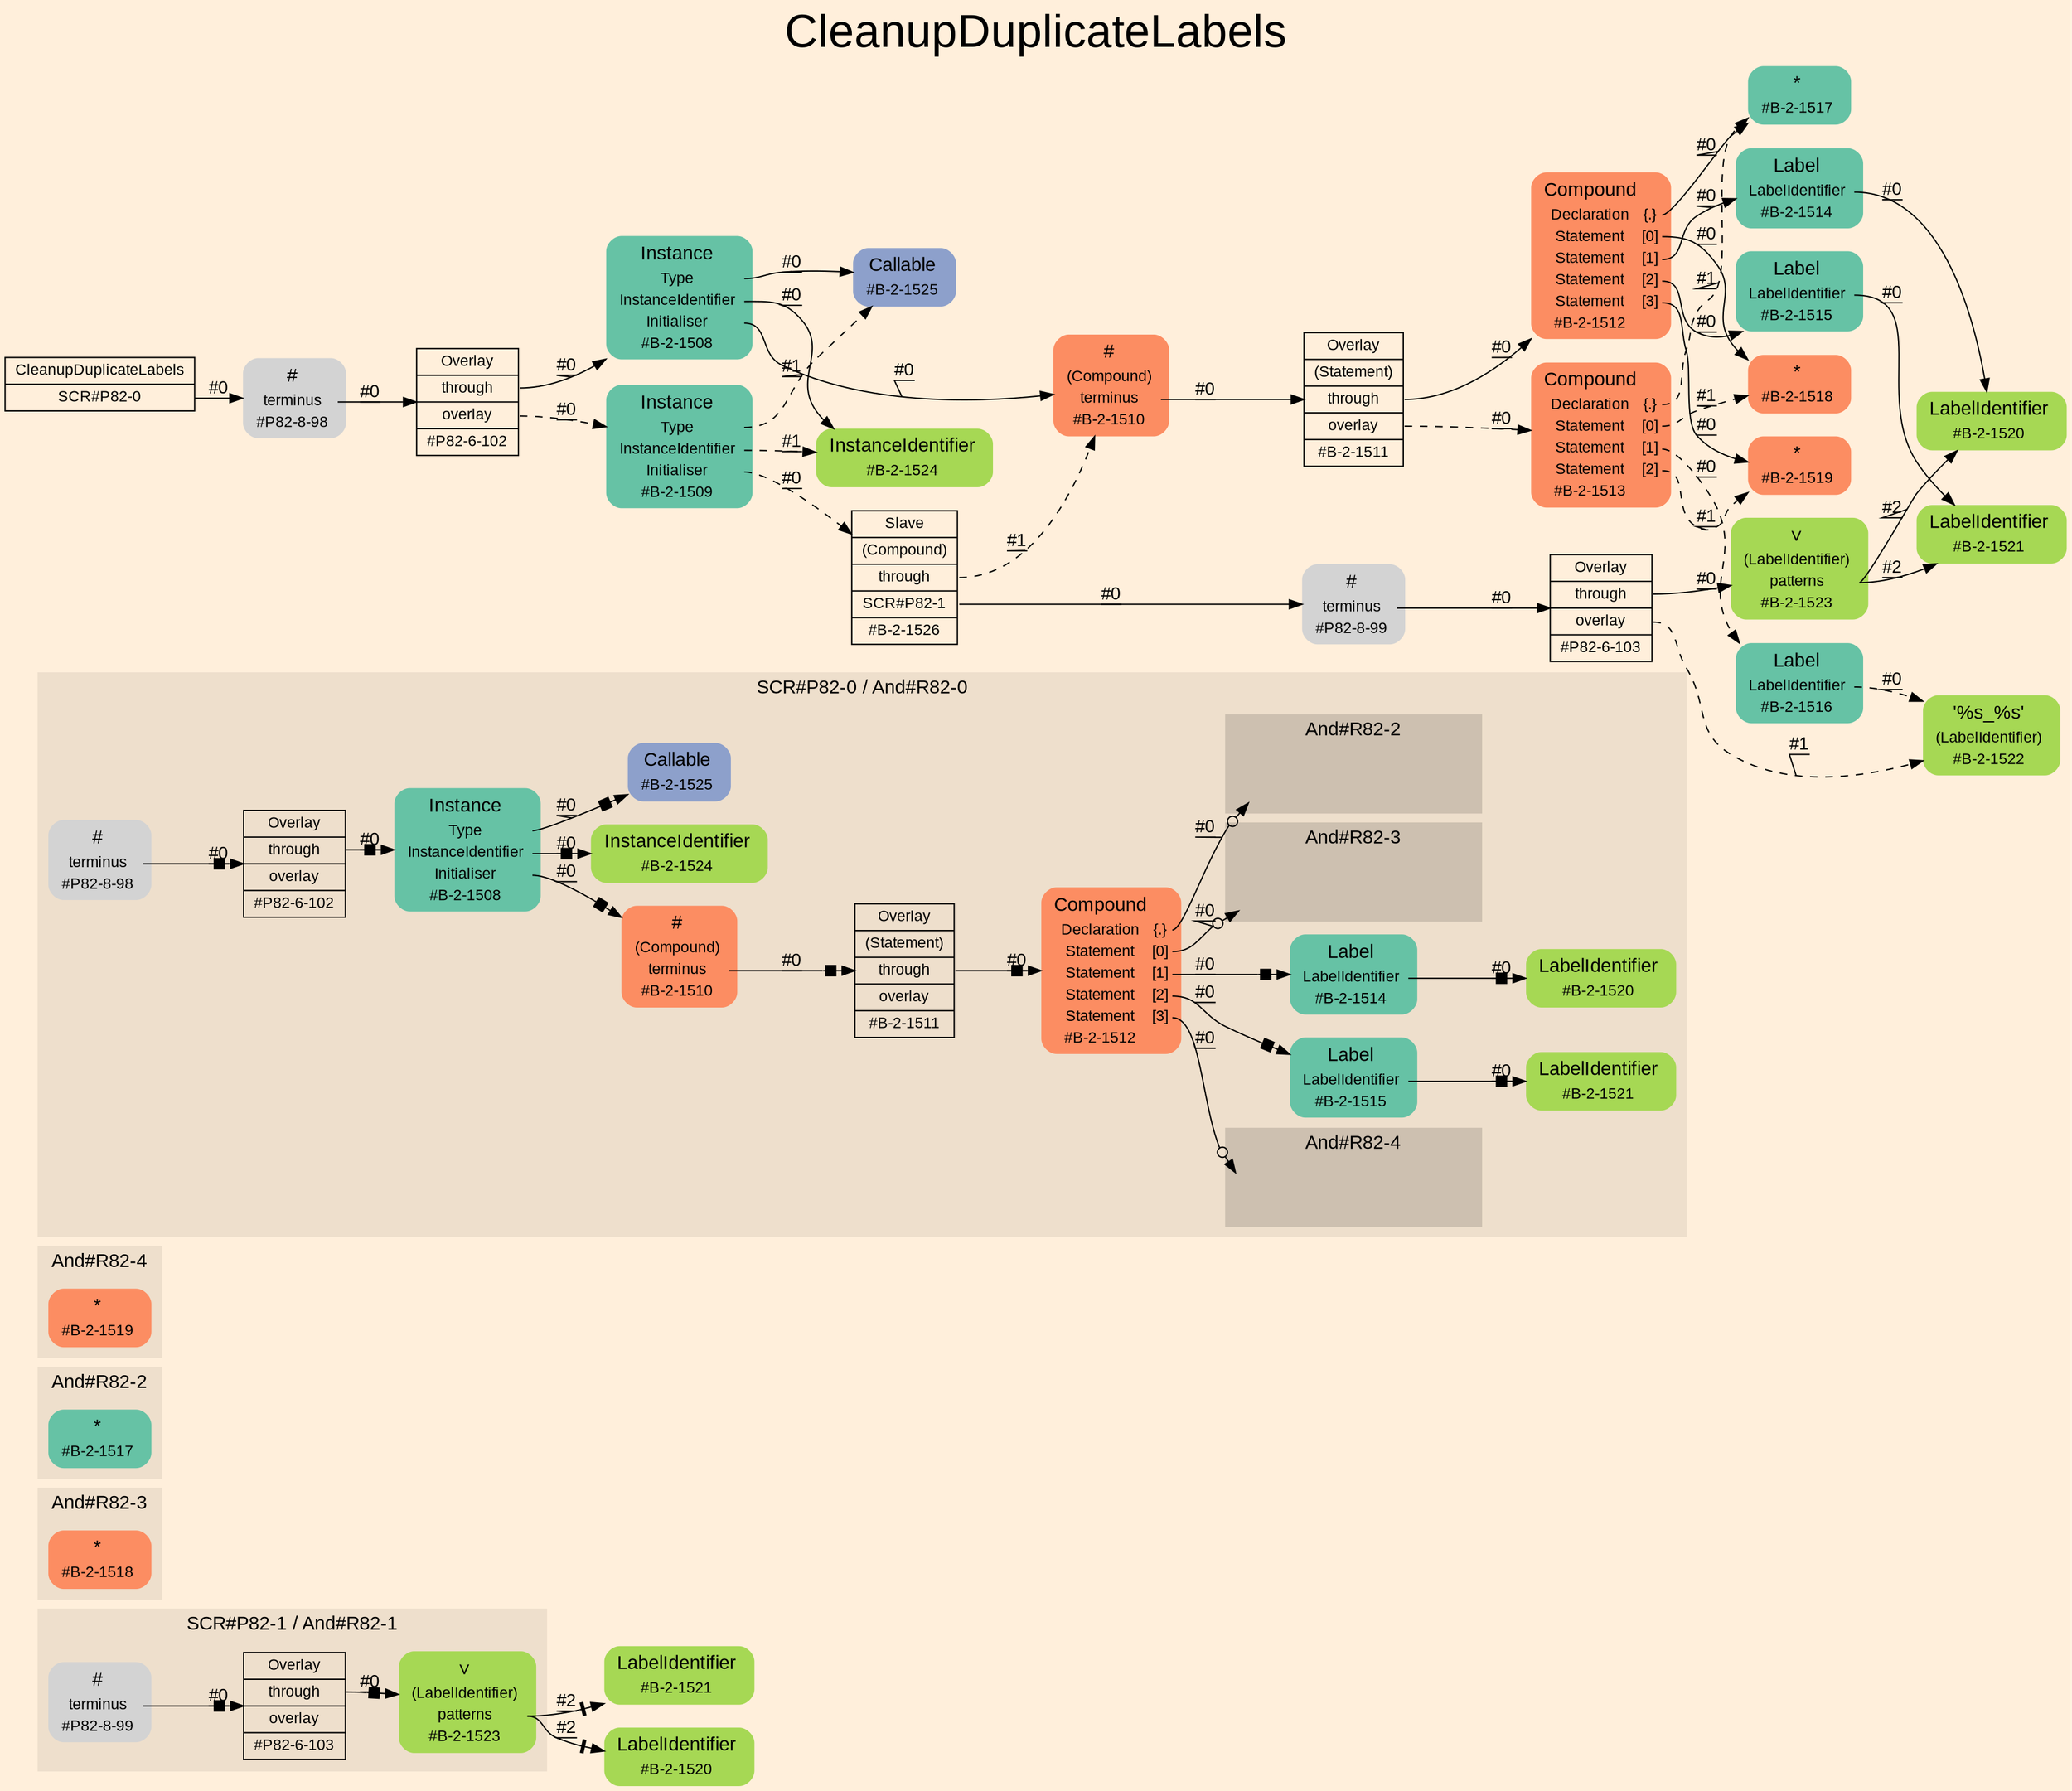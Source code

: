 digraph "CleanupDuplicateLabels" {
label = "CleanupDuplicateLabels"
labelloc = t
fontsize = "36"
graph [
    rankdir = "LR"
    ranksep = 0.3
    bgcolor = antiquewhite1
    color = black
    fontcolor = black
    fontname = "Arial"
];
node [
    fontname = "Arial"
];
edge [
    fontname = "Arial"
];

// -------------------- figure And#R82-1 --------------------
"And#R82-1 / #B-2-1521" [
    shape = "plaintext"
    fillcolor = "/set28/5"
    label = <<TABLE BORDER="0" CELLBORDER="0" CELLSPACING="0">
     <TR><TD><FONT POINT-SIZE="15.0">LabelIdentifier</FONT></TD><TD></TD></TR>
     <TR><TD>#B-2-1521</TD><TD PORT="port0"></TD></TR>
    </TABLE>>
    style = "rounded,filled"
    fontsize = "12"
];

"And#R82-1 / #B-2-1520" [
    shape = "plaintext"
    fillcolor = "/set28/5"
    label = <<TABLE BORDER="0" CELLBORDER="0" CELLSPACING="0">
     <TR><TD><FONT POINT-SIZE="15.0">LabelIdentifier</FONT></TD><TD></TD></TR>
     <TR><TD>#B-2-1520</TD><TD PORT="port0"></TD></TR>
    </TABLE>>
    style = "rounded,filled"
    fontsize = "12"
];

subgraph "clusterAnd#R82-1" {
    label = "SCR#P82-1 / And#R82-1"
    style = "filled"
    color = antiquewhite2
    fontsize = "15"
    "And#R82-1 / #B-2-1523" [
        shape = "plaintext"
        fillcolor = "/set28/5"
        label = <<TABLE BORDER="0" CELLBORDER="0" CELLSPACING="0">
         <TR><TD><FONT POINT-SIZE="15.0">∨</FONT></TD><TD></TD></TR>
         <TR><TD>(LabelIdentifier)</TD><TD PORT="port0"></TD></TR>
         <TR><TD>patterns</TD><TD PORT="port1"></TD></TR>
         <TR><TD>#B-2-1523</TD><TD PORT="port2"></TD></TR>
        </TABLE>>
        style = "rounded,filled"
        fontsize = "12"
    ];
    
    "And#R82-1 / #P82-8-99" [
        shape = "plaintext"
        label = <<TABLE BORDER="0" CELLBORDER="0" CELLSPACING="0">
         <TR><TD><FONT POINT-SIZE="15.0">#</FONT></TD><TD></TD></TR>
         <TR><TD>terminus</TD><TD PORT="port0"></TD></TR>
         <TR><TD>#P82-8-99</TD><TD PORT="port1"></TD></TR>
        </TABLE>>
        style = "rounded,filled"
        fontsize = "12"
    ];
    
    "And#R82-1 / #P82-6-103" [
        shape = "record"
        fillcolor = antiquewhite2
        label = "<fixed> Overlay | <port0> through | <port1> overlay | <port2> #P82-6-103"
        style = "filled"
        fontsize = "12"
        color = black
        fontcolor = black
    ];
    
}


// -------------------- figure And#R82-3 --------------------
subgraph "clusterAnd#R82-3" {
    label = "And#R82-3"
    style = "filled"
    color = antiquewhite2
    fontsize = "15"
    "And#R82-3 / #B-2-1518" [
        shape = "plaintext"
        fillcolor = "/set28/2"
        label = <<TABLE BORDER="0" CELLBORDER="0" CELLSPACING="0">
         <TR><TD><FONT POINT-SIZE="15.0">*</FONT></TD><TD></TD></TR>
         <TR><TD>#B-2-1518</TD><TD PORT="port0"></TD></TR>
        </TABLE>>
        style = "rounded,filled"
        fontsize = "12"
    ];
    
}


// -------------------- figure And#R82-2 --------------------
subgraph "clusterAnd#R82-2" {
    label = "And#R82-2"
    style = "filled"
    color = antiquewhite2
    fontsize = "15"
    "And#R82-2 / #B-2-1517" [
        shape = "plaintext"
        fillcolor = "/set28/1"
        label = <<TABLE BORDER="0" CELLBORDER="0" CELLSPACING="0">
         <TR><TD><FONT POINT-SIZE="15.0">*</FONT></TD><TD></TD></TR>
         <TR><TD>#B-2-1517</TD><TD PORT="port0"></TD></TR>
        </TABLE>>
        style = "rounded,filled"
        fontsize = "12"
    ];
    
}


// -------------------- figure And#R82-4 --------------------
subgraph "clusterAnd#R82-4" {
    label = "And#R82-4"
    style = "filled"
    color = antiquewhite2
    fontsize = "15"
    "And#R82-4 / #B-2-1519" [
        shape = "plaintext"
        fillcolor = "/set28/2"
        label = <<TABLE BORDER="0" CELLBORDER="0" CELLSPACING="0">
         <TR><TD><FONT POINT-SIZE="15.0">*</FONT></TD><TD></TD></TR>
         <TR><TD>#B-2-1519</TD><TD PORT="port0"></TD></TR>
        </TABLE>>
        style = "rounded,filled"
        fontsize = "12"
    ];
    
}


// -------------------- figure And#R82-0 --------------------
subgraph "clusterAnd#R82-0" {
    label = "SCR#P82-0 / And#R82-0"
    style = "filled"
    color = antiquewhite2
    fontsize = "15"
    "And#R82-0 / #B-2-1521" [
        shape = "plaintext"
        fillcolor = "/set28/5"
        label = <<TABLE BORDER="0" CELLBORDER="0" CELLSPACING="0">
         <TR><TD><FONT POINT-SIZE="15.0">LabelIdentifier</FONT></TD><TD></TD></TR>
         <TR><TD>#B-2-1521</TD><TD PORT="port0"></TD></TR>
        </TABLE>>
        style = "rounded,filled"
        fontsize = "12"
    ];
    
    "And#R82-0 / #B-2-1508" [
        shape = "plaintext"
        fillcolor = "/set28/1"
        label = <<TABLE BORDER="0" CELLBORDER="0" CELLSPACING="0">
         <TR><TD><FONT POINT-SIZE="15.0">Instance</FONT></TD><TD></TD></TR>
         <TR><TD>Type</TD><TD PORT="port0"></TD></TR>
         <TR><TD>InstanceIdentifier</TD><TD PORT="port1"></TD></TR>
         <TR><TD>Initialiser</TD><TD PORT="port2"></TD></TR>
         <TR><TD>#B-2-1508</TD><TD PORT="port3"></TD></TR>
        </TABLE>>
        style = "rounded,filled"
        fontsize = "12"
    ];
    
    "And#R82-0 / #B-2-1525" [
        shape = "plaintext"
        fillcolor = "/set28/3"
        label = <<TABLE BORDER="0" CELLBORDER="0" CELLSPACING="0">
         <TR><TD><FONT POINT-SIZE="15.0">Callable</FONT></TD><TD></TD></TR>
         <TR><TD>#B-2-1525</TD><TD PORT="port0"></TD></TR>
        </TABLE>>
        style = "rounded,filled"
        fontsize = "12"
    ];
    
    "And#R82-0 / #P82-8-98" [
        shape = "plaintext"
        label = <<TABLE BORDER="0" CELLBORDER="0" CELLSPACING="0">
         <TR><TD><FONT POINT-SIZE="15.0">#</FONT></TD><TD></TD></TR>
         <TR><TD>terminus</TD><TD PORT="port0"></TD></TR>
         <TR><TD>#P82-8-98</TD><TD PORT="port1"></TD></TR>
        </TABLE>>
        style = "rounded,filled"
        fontsize = "12"
    ];
    
    "And#R82-0 / #P82-6-102" [
        shape = "record"
        fillcolor = antiquewhite2
        label = "<fixed> Overlay | <port0> through | <port1> overlay | <port2> #P82-6-102"
        style = "filled"
        fontsize = "12"
        color = black
        fontcolor = black
    ];
    
    "And#R82-0 / #B-2-1510" [
        shape = "plaintext"
        fillcolor = "/set28/2"
        label = <<TABLE BORDER="0" CELLBORDER="0" CELLSPACING="0">
         <TR><TD><FONT POINT-SIZE="15.0">#</FONT></TD><TD></TD></TR>
         <TR><TD>(Compound)</TD><TD PORT="port0"></TD></TR>
         <TR><TD>terminus</TD><TD PORT="port1"></TD></TR>
         <TR><TD>#B-2-1510</TD><TD PORT="port2"></TD></TR>
        </TABLE>>
        style = "rounded,filled"
        fontsize = "12"
    ];
    
    "And#R82-0 / #B-2-1511" [
        shape = "record"
        fillcolor = antiquewhite2
        label = "<fixed> Overlay | <port0> (Statement) | <port1> through | <port2> overlay | <port3> #B-2-1511"
        style = "filled"
        fontsize = "12"
        color = black
        fontcolor = black
    ];
    
    "And#R82-0 / #B-2-1514" [
        shape = "plaintext"
        fillcolor = "/set28/1"
        label = <<TABLE BORDER="0" CELLBORDER="0" CELLSPACING="0">
         <TR><TD><FONT POINT-SIZE="15.0">Label</FONT></TD><TD></TD></TR>
         <TR><TD>LabelIdentifier</TD><TD PORT="port0"></TD></TR>
         <TR><TD>#B-2-1514</TD><TD PORT="port1"></TD></TR>
        </TABLE>>
        style = "rounded,filled"
        fontsize = "12"
    ];
    
    "And#R82-0 / #B-2-1512" [
        shape = "plaintext"
        fillcolor = "/set28/2"
        label = <<TABLE BORDER="0" CELLBORDER="0" CELLSPACING="0">
         <TR><TD><FONT POINT-SIZE="15.0">Compound</FONT></TD><TD></TD></TR>
         <TR><TD>Declaration</TD><TD PORT="port0">{.}</TD></TR>
         <TR><TD>Statement</TD><TD PORT="port1">[0]</TD></TR>
         <TR><TD>Statement</TD><TD PORT="port2">[1]</TD></TR>
         <TR><TD>Statement</TD><TD PORT="port3">[2]</TD></TR>
         <TR><TD>Statement</TD><TD PORT="port4">[3]</TD></TR>
         <TR><TD>#B-2-1512</TD><TD PORT="port5"></TD></TR>
        </TABLE>>
        style = "rounded,filled"
        fontsize = "12"
    ];
    
    "And#R82-0 / #B-2-1520" [
        shape = "plaintext"
        fillcolor = "/set28/5"
        label = <<TABLE BORDER="0" CELLBORDER="0" CELLSPACING="0">
         <TR><TD><FONT POINT-SIZE="15.0">LabelIdentifier</FONT></TD><TD></TD></TR>
         <TR><TD>#B-2-1520</TD><TD PORT="port0"></TD></TR>
        </TABLE>>
        style = "rounded,filled"
        fontsize = "12"
    ];
    
    "And#R82-0 / #B-2-1524" [
        shape = "plaintext"
        fillcolor = "/set28/5"
        label = <<TABLE BORDER="0" CELLBORDER="0" CELLSPACING="0">
         <TR><TD><FONT POINT-SIZE="15.0">InstanceIdentifier</FONT></TD><TD></TD></TR>
         <TR><TD>#B-2-1524</TD><TD PORT="port0"></TD></TR>
        </TABLE>>
        style = "rounded,filled"
        fontsize = "12"
    ];
    
    "And#R82-0 / #B-2-1515" [
        shape = "plaintext"
        fillcolor = "/set28/1"
        label = <<TABLE BORDER="0" CELLBORDER="0" CELLSPACING="0">
         <TR><TD><FONT POINT-SIZE="15.0">Label</FONT></TD><TD></TD></TR>
         <TR><TD>LabelIdentifier</TD><TD PORT="port0"></TD></TR>
         <TR><TD>#B-2-1515</TD><TD PORT="port1"></TD></TR>
        </TABLE>>
        style = "rounded,filled"
        fontsize = "12"
    ];
    
    subgraph "clusterAnd#R82-0 / And#R82-4" {
        label = "And#R82-4"
        style = "filled"
        color = antiquewhite3
        fontsize = "15"
        "And#R82-0 / #0 / #B-2-1519" [
            shape = "none"
            style = "invisible"
        ];
        
    }
    
    subgraph "clusterAnd#R82-0 / And#R82-2" {
        label = "And#R82-2"
        style = "filled"
        color = antiquewhite3
        fontsize = "15"
        "And#R82-0 / #0 / #B-2-1517" [
            shape = "none"
            style = "invisible"
        ];
        
    }
    
    subgraph "clusterAnd#R82-0 / And#R82-3" {
        label = "And#R82-3"
        style = "filled"
        color = antiquewhite3
        fontsize = "15"
        "And#R82-0 / #0 / #B-2-1518" [
            shape = "none"
            style = "invisible"
        ];
        
    }
    
}


// -------------------- transformation figure --------------------
"CR#P82-0" [
    shape = "record"
    fillcolor = antiquewhite1
    label = "<fixed> CleanupDuplicateLabels | <port0> SCR#P82-0"
    style = "filled"
    fontsize = "12"
    color = black
    fontcolor = black
];

"#P82-8-98" [
    shape = "plaintext"
    label = <<TABLE BORDER="0" CELLBORDER="0" CELLSPACING="0">
     <TR><TD><FONT POINT-SIZE="15.0">#</FONT></TD><TD></TD></TR>
     <TR><TD>terminus</TD><TD PORT="port0"></TD></TR>
     <TR><TD>#P82-8-98</TD><TD PORT="port1"></TD></TR>
    </TABLE>>
    style = "rounded,filled"
    fontsize = "12"
];

"#P82-6-102" [
    shape = "record"
    fillcolor = antiquewhite1
    label = "<fixed> Overlay | <port0> through | <port1> overlay | <port2> #P82-6-102"
    style = "filled"
    fontsize = "12"
    color = black
    fontcolor = black
];

"#B-2-1508" [
    shape = "plaintext"
    fillcolor = "/set28/1"
    label = <<TABLE BORDER="0" CELLBORDER="0" CELLSPACING="0">
     <TR><TD><FONT POINT-SIZE="15.0">Instance</FONT></TD><TD></TD></TR>
     <TR><TD>Type</TD><TD PORT="port0"></TD></TR>
     <TR><TD>InstanceIdentifier</TD><TD PORT="port1"></TD></TR>
     <TR><TD>Initialiser</TD><TD PORT="port2"></TD></TR>
     <TR><TD>#B-2-1508</TD><TD PORT="port3"></TD></TR>
    </TABLE>>
    style = "rounded,filled"
    fontsize = "12"
];

"#B-2-1525" [
    shape = "plaintext"
    fillcolor = "/set28/3"
    label = <<TABLE BORDER="0" CELLBORDER="0" CELLSPACING="0">
     <TR><TD><FONT POINT-SIZE="15.0">Callable</FONT></TD><TD></TD></TR>
     <TR><TD>#B-2-1525</TD><TD PORT="port0"></TD></TR>
    </TABLE>>
    style = "rounded,filled"
    fontsize = "12"
];

"#B-2-1524" [
    shape = "plaintext"
    fillcolor = "/set28/5"
    label = <<TABLE BORDER="0" CELLBORDER="0" CELLSPACING="0">
     <TR><TD><FONT POINT-SIZE="15.0">InstanceIdentifier</FONT></TD><TD></TD></TR>
     <TR><TD>#B-2-1524</TD><TD PORT="port0"></TD></TR>
    </TABLE>>
    style = "rounded,filled"
    fontsize = "12"
];

"#B-2-1510" [
    shape = "plaintext"
    fillcolor = "/set28/2"
    label = <<TABLE BORDER="0" CELLBORDER="0" CELLSPACING="0">
     <TR><TD><FONT POINT-SIZE="15.0">#</FONT></TD><TD></TD></TR>
     <TR><TD>(Compound)</TD><TD PORT="port0"></TD></TR>
     <TR><TD>terminus</TD><TD PORT="port1"></TD></TR>
     <TR><TD>#B-2-1510</TD><TD PORT="port2"></TD></TR>
    </TABLE>>
    style = "rounded,filled"
    fontsize = "12"
];

"#B-2-1511" [
    shape = "record"
    fillcolor = antiquewhite1
    label = "<fixed> Overlay | <port0> (Statement) | <port1> through | <port2> overlay | <port3> #B-2-1511"
    style = "filled"
    fontsize = "12"
    color = black
    fontcolor = black
];

"#B-2-1512" [
    shape = "plaintext"
    fillcolor = "/set28/2"
    label = <<TABLE BORDER="0" CELLBORDER="0" CELLSPACING="0">
     <TR><TD><FONT POINT-SIZE="15.0">Compound</FONT></TD><TD></TD></TR>
     <TR><TD>Declaration</TD><TD PORT="port0">{.}</TD></TR>
     <TR><TD>Statement</TD><TD PORT="port1">[0]</TD></TR>
     <TR><TD>Statement</TD><TD PORT="port2">[1]</TD></TR>
     <TR><TD>Statement</TD><TD PORT="port3">[2]</TD></TR>
     <TR><TD>Statement</TD><TD PORT="port4">[3]</TD></TR>
     <TR><TD>#B-2-1512</TD><TD PORT="port5"></TD></TR>
    </TABLE>>
    style = "rounded,filled"
    fontsize = "12"
];

"#B-2-1517" [
    shape = "plaintext"
    fillcolor = "/set28/1"
    label = <<TABLE BORDER="0" CELLBORDER="0" CELLSPACING="0">
     <TR><TD><FONT POINT-SIZE="15.0">*</FONT></TD><TD></TD></TR>
     <TR><TD>#B-2-1517</TD><TD PORT="port0"></TD></TR>
    </TABLE>>
    style = "rounded,filled"
    fontsize = "12"
];

"#B-2-1518" [
    shape = "plaintext"
    fillcolor = "/set28/2"
    label = <<TABLE BORDER="0" CELLBORDER="0" CELLSPACING="0">
     <TR><TD><FONT POINT-SIZE="15.0">*</FONT></TD><TD></TD></TR>
     <TR><TD>#B-2-1518</TD><TD PORT="port0"></TD></TR>
    </TABLE>>
    style = "rounded,filled"
    fontsize = "12"
];

"#B-2-1514" [
    shape = "plaintext"
    fillcolor = "/set28/1"
    label = <<TABLE BORDER="0" CELLBORDER="0" CELLSPACING="0">
     <TR><TD><FONT POINT-SIZE="15.0">Label</FONT></TD><TD></TD></TR>
     <TR><TD>LabelIdentifier</TD><TD PORT="port0"></TD></TR>
     <TR><TD>#B-2-1514</TD><TD PORT="port1"></TD></TR>
    </TABLE>>
    style = "rounded,filled"
    fontsize = "12"
];

"#B-2-1520" [
    shape = "plaintext"
    fillcolor = "/set28/5"
    label = <<TABLE BORDER="0" CELLBORDER="0" CELLSPACING="0">
     <TR><TD><FONT POINT-SIZE="15.0">LabelIdentifier</FONT></TD><TD></TD></TR>
     <TR><TD>#B-2-1520</TD><TD PORT="port0"></TD></TR>
    </TABLE>>
    style = "rounded,filled"
    fontsize = "12"
];

"#B-2-1515" [
    shape = "plaintext"
    fillcolor = "/set28/1"
    label = <<TABLE BORDER="0" CELLBORDER="0" CELLSPACING="0">
     <TR><TD><FONT POINT-SIZE="15.0">Label</FONT></TD><TD></TD></TR>
     <TR><TD>LabelIdentifier</TD><TD PORT="port0"></TD></TR>
     <TR><TD>#B-2-1515</TD><TD PORT="port1"></TD></TR>
    </TABLE>>
    style = "rounded,filled"
    fontsize = "12"
];

"#B-2-1521" [
    shape = "plaintext"
    fillcolor = "/set28/5"
    label = <<TABLE BORDER="0" CELLBORDER="0" CELLSPACING="0">
     <TR><TD><FONT POINT-SIZE="15.0">LabelIdentifier</FONT></TD><TD></TD></TR>
     <TR><TD>#B-2-1521</TD><TD PORT="port0"></TD></TR>
    </TABLE>>
    style = "rounded,filled"
    fontsize = "12"
];

"#B-2-1519" [
    shape = "plaintext"
    fillcolor = "/set28/2"
    label = <<TABLE BORDER="0" CELLBORDER="0" CELLSPACING="0">
     <TR><TD><FONT POINT-SIZE="15.0">*</FONT></TD><TD></TD></TR>
     <TR><TD>#B-2-1519</TD><TD PORT="port0"></TD></TR>
    </TABLE>>
    style = "rounded,filled"
    fontsize = "12"
];

"#B-2-1513" [
    shape = "plaintext"
    fillcolor = "/set28/2"
    label = <<TABLE BORDER="0" CELLBORDER="0" CELLSPACING="0">
     <TR><TD><FONT POINT-SIZE="15.0">Compound</FONT></TD><TD></TD></TR>
     <TR><TD>Declaration</TD><TD PORT="port0">{.}</TD></TR>
     <TR><TD>Statement</TD><TD PORT="port1">[0]</TD></TR>
     <TR><TD>Statement</TD><TD PORT="port2">[1]</TD></TR>
     <TR><TD>Statement</TD><TD PORT="port3">[2]</TD></TR>
     <TR><TD>#B-2-1513</TD><TD PORT="port4"></TD></TR>
    </TABLE>>
    style = "rounded,filled"
    fontsize = "12"
];

"#B-2-1516" [
    shape = "plaintext"
    fillcolor = "/set28/1"
    label = <<TABLE BORDER="0" CELLBORDER="0" CELLSPACING="0">
     <TR><TD><FONT POINT-SIZE="15.0">Label</FONT></TD><TD></TD></TR>
     <TR><TD>LabelIdentifier</TD><TD PORT="port0"></TD></TR>
     <TR><TD>#B-2-1516</TD><TD PORT="port1"></TD></TR>
    </TABLE>>
    style = "rounded,filled"
    fontsize = "12"
];

"#B-2-1522" [
    shape = "plaintext"
    fillcolor = "/set28/5"
    label = <<TABLE BORDER="0" CELLBORDER="0" CELLSPACING="0">
     <TR><TD><FONT POINT-SIZE="15.0">'%s_%s'</FONT></TD><TD></TD></TR>
     <TR><TD>(LabelIdentifier)</TD><TD PORT="port0"></TD></TR>
     <TR><TD>#B-2-1522</TD><TD PORT="port1"></TD></TR>
    </TABLE>>
    style = "rounded,filled"
    fontsize = "12"
];

"#B-2-1509" [
    shape = "plaintext"
    fillcolor = "/set28/1"
    label = <<TABLE BORDER="0" CELLBORDER="0" CELLSPACING="0">
     <TR><TD><FONT POINT-SIZE="15.0">Instance</FONT></TD><TD></TD></TR>
     <TR><TD>Type</TD><TD PORT="port0"></TD></TR>
     <TR><TD>InstanceIdentifier</TD><TD PORT="port1"></TD></TR>
     <TR><TD>Initialiser</TD><TD PORT="port2"></TD></TR>
     <TR><TD>#B-2-1509</TD><TD PORT="port3"></TD></TR>
    </TABLE>>
    style = "rounded,filled"
    fontsize = "12"
];

"#B-2-1526" [
    shape = "record"
    fillcolor = antiquewhite1
    label = "<fixed> Slave | <port0> (Compound) | <port1> through | <port2> SCR#P82-1 | <port3> #B-2-1526"
    style = "filled"
    fontsize = "12"
    color = black
    fontcolor = black
];

"#P82-8-99" [
    shape = "plaintext"
    label = <<TABLE BORDER="0" CELLBORDER="0" CELLSPACING="0">
     <TR><TD><FONT POINT-SIZE="15.0">#</FONT></TD><TD></TD></TR>
     <TR><TD>terminus</TD><TD PORT="port0"></TD></TR>
     <TR><TD>#P82-8-99</TD><TD PORT="port1"></TD></TR>
    </TABLE>>
    style = "rounded,filled"
    fontsize = "12"
];

"#P82-6-103" [
    shape = "record"
    fillcolor = antiquewhite1
    label = "<fixed> Overlay | <port0> through | <port1> overlay | <port2> #P82-6-103"
    style = "filled"
    fontsize = "12"
    color = black
    fontcolor = black
];

"#B-2-1523" [
    shape = "plaintext"
    fillcolor = "/set28/5"
    label = <<TABLE BORDER="0" CELLBORDER="0" CELLSPACING="0">
     <TR><TD><FONT POINT-SIZE="15.0">∨</FONT></TD><TD></TD></TR>
     <TR><TD>(LabelIdentifier)</TD><TD PORT="port0"></TD></TR>
     <TR><TD>patterns</TD><TD PORT="port1"></TD></TR>
     <TR><TD>#B-2-1523</TD><TD PORT="port2"></TD></TR>
    </TABLE>>
    style = "rounded,filled"
    fontsize = "12"
];


// -------------------- links --------------------
// links for block CR#P82-0
"CR#P82-0":port0 -> "#P82-8-98" [
    label = "#0"
    decorate = true
    color = black
    fontcolor = black
];

// links for block #P82-8-98
"#P82-8-98":port0 -> "#P82-6-102" [
    label = "#0"
    decorate = true
    color = black
    fontcolor = black
];

// links for block #P82-6-102
"#P82-6-102":port0 -> "#B-2-1508" [
    label = "#0"
    decorate = true
    color = black
    fontcolor = black
];

"#P82-6-102":port1 -> "#B-2-1509" [
    style="dashed"
    label = "#0"
    decorate = true
    color = black
    fontcolor = black
];

// links for block #B-2-1508
"#B-2-1508":port0 -> "#B-2-1525" [
    label = "#0"
    decorate = true
    color = black
    fontcolor = black
];

"#B-2-1508":port1 -> "#B-2-1524" [
    label = "#0"
    decorate = true
    color = black
    fontcolor = black
];

"#B-2-1508":port2 -> "#B-2-1510" [
    label = "#0"
    decorate = true
    color = black
    fontcolor = black
];

// links for block #B-2-1525
// links for block #B-2-1524
// links for block #B-2-1510
"#B-2-1510":port1 -> "#B-2-1511" [
    label = "#0"
    decorate = true
    color = black
    fontcolor = black
];

// links for block #B-2-1511
"#B-2-1511":port1 -> "#B-2-1512" [
    label = "#0"
    decorate = true
    color = black
    fontcolor = black
];

"#B-2-1511":port2 -> "#B-2-1513" [
    style="dashed"
    label = "#0"
    decorate = true
    color = black
    fontcolor = black
];

// links for block #B-2-1512
"#B-2-1512":port0 -> "#B-2-1517" [
    label = "#0"
    decorate = true
    color = black
    fontcolor = black
];

"#B-2-1512":port1 -> "#B-2-1518" [
    label = "#0"
    decorate = true
    color = black
    fontcolor = black
];

"#B-2-1512":port2 -> "#B-2-1514" [
    label = "#0"
    decorate = true
    color = black
    fontcolor = black
];

"#B-2-1512":port3 -> "#B-2-1515" [
    label = "#0"
    decorate = true
    color = black
    fontcolor = black
];

"#B-2-1512":port4 -> "#B-2-1519" [
    label = "#0"
    decorate = true
    color = black
    fontcolor = black
];

// links for block #B-2-1517
// links for block #B-2-1518
// links for block #B-2-1514
"#B-2-1514":port0 -> "#B-2-1520" [
    label = "#0"
    decorate = true
    color = black
    fontcolor = black
];

// links for block #B-2-1520
// links for block #B-2-1515
"#B-2-1515":port0 -> "#B-2-1521" [
    label = "#0"
    decorate = true
    color = black
    fontcolor = black
];

// links for block #B-2-1521
// links for block #B-2-1519
// links for block #B-2-1513
"#B-2-1513":port0 -> "#B-2-1517" [
    style="dashed"
    label = "#1"
    decorate = true
    color = black
    fontcolor = black
];

"#B-2-1513":port1 -> "#B-2-1518" [
    style="dashed"
    label = "#1"
    decorate = true
    color = black
    fontcolor = black
];

"#B-2-1513":port2 -> "#B-2-1516" [
    style="dashed"
    label = "#0"
    decorate = true
    color = black
    fontcolor = black
];

"#B-2-1513":port3 -> "#B-2-1519" [
    style="dashed"
    label = "#1"
    decorate = true
    color = black
    fontcolor = black
];

// links for block #B-2-1516
"#B-2-1516":port0 -> "#B-2-1522" [
    style="dashed"
    label = "#0"
    decorate = true
    color = black
    fontcolor = black
];

// links for block #B-2-1522
// links for block #B-2-1509
"#B-2-1509":port0 -> "#B-2-1525" [
    style="dashed"
    label = "#1"
    decorate = true
    color = black
    fontcolor = black
];

"#B-2-1509":port1 -> "#B-2-1524" [
    style="dashed"
    label = "#1"
    decorate = true
    color = black
    fontcolor = black
];

"#B-2-1509":port2 -> "#B-2-1526" [
    style="dashed"
    label = "#0"
    decorate = true
    color = black
    fontcolor = black
];

// links for block #B-2-1526
"#B-2-1526":port1 -> "#B-2-1510" [
    style="dashed"
    label = "#1"
    decorate = true
    color = black
    fontcolor = black
];

"#B-2-1526":port2 -> "#P82-8-99" [
    label = "#0"
    decorate = true
    color = black
    fontcolor = black
];

// links for block #P82-8-99
"#P82-8-99":port0 -> "#P82-6-103" [
    label = "#0"
    decorate = true
    color = black
    fontcolor = black
];

// links for block #P82-6-103
"#P82-6-103":port0 -> "#B-2-1523" [
    label = "#0"
    decorate = true
    color = black
    fontcolor = black
];

"#P82-6-103":port1 -> "#B-2-1522" [
    style="dashed"
    label = "#1"
    decorate = true
    color = black
    fontcolor = black
];

// links for block #B-2-1523
"#B-2-1523":port1 -> "#B-2-1520" [
    label = "#2"
    decorate = true
    color = black
    fontcolor = black
];

"#B-2-1523":port1 -> "#B-2-1521" [
    label = "#2"
    decorate = true
    color = black
    fontcolor = black
];

// links for block And#R82-0 / #B-2-1521
// links for block And#R82-0 / #B-2-1508
"And#R82-0 / #B-2-1508":port0 -> "And#R82-0 / #B-2-1525" [
    arrowhead="normalnonebox"
    label = "#0"
    decorate = true
    color = black
    fontcolor = black
];

"And#R82-0 / #B-2-1508":port1 -> "And#R82-0 / #B-2-1524" [
    arrowhead="normalnonebox"
    label = "#0"
    decorate = true
    color = black
    fontcolor = black
];

"And#R82-0 / #B-2-1508":port2 -> "And#R82-0 / #B-2-1510" [
    arrowhead="normalnonebox"
    label = "#0"
    decorate = true
    color = black
    fontcolor = black
];

// links for block And#R82-0 / #B-2-1525
// links for block And#R82-0 / #P82-8-98
"And#R82-0 / #P82-8-98":port0 -> "And#R82-0 / #P82-6-102" [
    arrowhead="normalnonebox"
    label = "#0"
    decorate = true
    color = black
    fontcolor = black
];

// links for block And#R82-0 / #P82-6-102
"And#R82-0 / #P82-6-102":port0 -> "And#R82-0 / #B-2-1508" [
    arrowhead="normalnonebox"
    label = "#0"
    decorate = true
    color = black
    fontcolor = black
];

// links for block And#R82-0 / #B-2-1510
"And#R82-0 / #B-2-1510":port1 -> "And#R82-0 / #B-2-1511" [
    arrowhead="normalnonebox"
    label = "#0"
    decorate = true
    color = black
    fontcolor = black
];

// links for block And#R82-0 / #B-2-1511
"And#R82-0 / #B-2-1511":port1 -> "And#R82-0 / #B-2-1512" [
    arrowhead="normalnonebox"
    label = "#0"
    decorate = true
    color = black
    fontcolor = black
];

// links for block And#R82-0 / #B-2-1514
"And#R82-0 / #B-2-1514":port0 -> "And#R82-0 / #B-2-1520" [
    arrowhead="normalnonebox"
    label = "#0"
    decorate = true
    color = black
    fontcolor = black
];

// links for block And#R82-0 / #B-2-1512
"And#R82-0 / #B-2-1512":port0 -> "And#R82-0 / #0 / #B-2-1517" [
    arrowhead="normalnoneodot"
    label = "#0"
    decorate = true
    color = black
    fontcolor = black
];

"And#R82-0 / #B-2-1512":port1 -> "And#R82-0 / #0 / #B-2-1518" [
    arrowhead="normalnoneodot"
    label = "#0"
    decorate = true
    color = black
    fontcolor = black
];

"And#R82-0 / #B-2-1512":port2 -> "And#R82-0 / #B-2-1514" [
    arrowhead="normalnonebox"
    label = "#0"
    decorate = true
    color = black
    fontcolor = black
];

"And#R82-0 / #B-2-1512":port3 -> "And#R82-0 / #B-2-1515" [
    arrowhead="normalnonebox"
    label = "#0"
    decorate = true
    color = black
    fontcolor = black
];

"And#R82-0 / #B-2-1512":port4 -> "And#R82-0 / #0 / #B-2-1519" [
    arrowhead="normalnoneodot"
    label = "#0"
    decorate = true
    color = black
    fontcolor = black
];

// links for block And#R82-0 / #B-2-1520
// links for block And#R82-0 / #B-2-1524
// links for block And#R82-0 / #B-2-1515
"And#R82-0 / #B-2-1515":port0 -> "And#R82-0 / #B-2-1521" [
    arrowhead="normalnonebox"
    label = "#0"
    decorate = true
    color = black
    fontcolor = black
];

// links for block And#R82-0 / #0 / #B-2-1519
// links for block And#R82-0 / #0 / #B-2-1517
// links for block And#R82-0 / #0 / #B-2-1518
// links for block And#R82-4 / #B-2-1519
// links for block And#R82-2 / #B-2-1517
// links for block And#R82-3 / #B-2-1518
// links for block And#R82-1 / #B-2-1521
// links for block And#R82-1 / #B-2-1520
// links for block And#R82-1 / #B-2-1523
"And#R82-1 / #B-2-1523":port1 -> "And#R82-1 / #B-2-1520" [
    arrowhead="normalnonetee"
    label = "#2"
    decorate = true
    color = black
    fontcolor = black
];

"And#R82-1 / #B-2-1523":port1 -> "And#R82-1 / #B-2-1521" [
    arrowhead="normalnonetee"
    label = "#2"
    decorate = true
    color = black
    fontcolor = black
];

// links for block And#R82-1 / #P82-8-99
"And#R82-1 / #P82-8-99":port0 -> "And#R82-1 / #P82-6-103" [
    arrowhead="normalnonebox"
    label = "#0"
    decorate = true
    color = black
    fontcolor = black
];

// links for block And#R82-1 / #P82-6-103
"And#R82-1 / #P82-6-103":port0 -> "And#R82-1 / #B-2-1523" [
    arrowhead="normalnonebox"
    label = "#0"
    decorate = true
    color = black
    fontcolor = black
];

}
